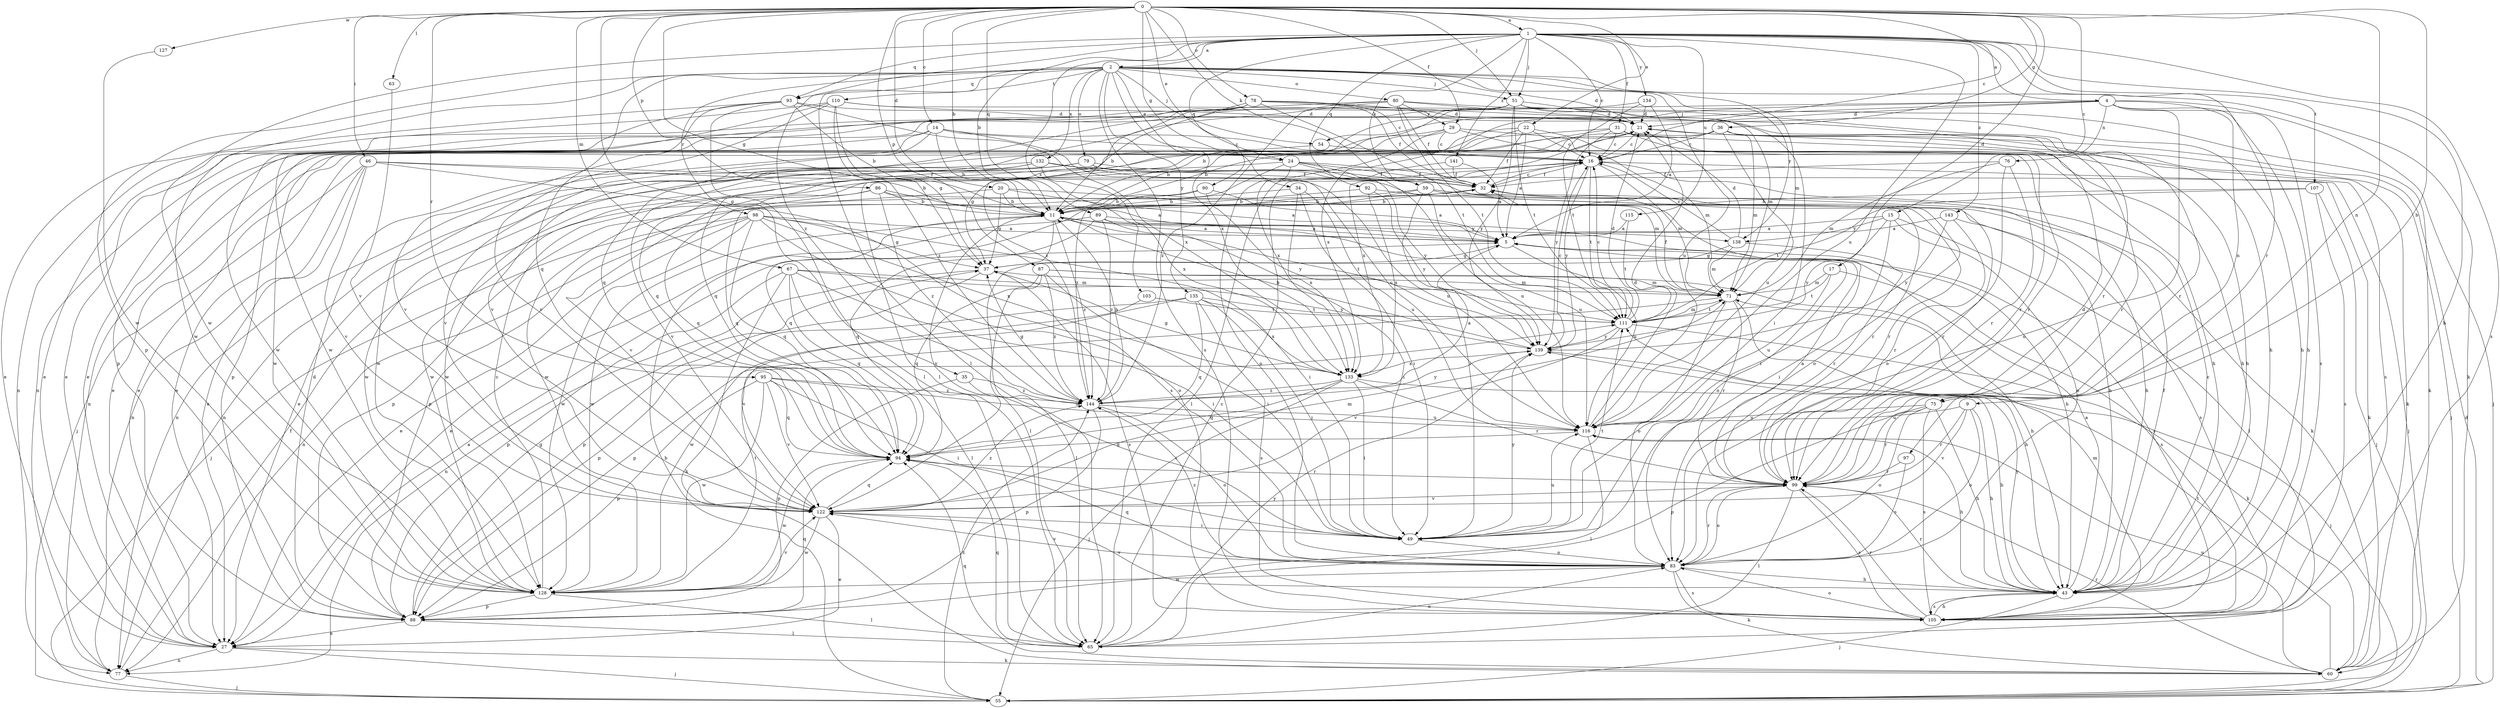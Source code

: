 strict digraph  {
0;
1;
2;
4;
5;
9;
11;
14;
15;
16;
17;
20;
21;
22;
24;
27;
29;
31;
32;
34;
35;
36;
37;
43;
46;
49;
51;
54;
55;
59;
60;
63;
65;
67;
71;
75;
76;
77;
78;
79;
80;
83;
86;
87;
88;
89;
90;
92;
93;
94;
95;
97;
98;
99;
103;
105;
107;
110;
111;
115;
116;
122;
127;
128;
132;
133;
134;
135;
138;
139;
141;
143;
144;
0 -> 1  [label=a];
0 -> 9  [label=b];
0 -> 11  [label=b];
0 -> 14  [label=c];
0 -> 15  [label=c];
0 -> 16  [label=c];
0 -> 17  [label=d];
0 -> 20  [label=d];
0 -> 22  [label=e];
0 -> 24  [label=e];
0 -> 29  [label=f];
0 -> 34  [label=g];
0 -> 35  [label=g];
0 -> 36  [label=g];
0 -> 37  [label=g];
0 -> 46  [label=i];
0 -> 51  [label=j];
0 -> 59  [label=k];
0 -> 63  [label=l];
0 -> 67  [label=m];
0 -> 75  [label=n];
0 -> 78  [label=o];
0 -> 86  [label=p];
0 -> 87  [label=p];
0 -> 89  [label=q];
0 -> 95  [label=r];
0 -> 127  [label=w];
1 -> 2  [label=a];
1 -> 4  [label=a];
1 -> 11  [label=b];
1 -> 16  [label=c];
1 -> 31  [label=f];
1 -> 43  [label=h];
1 -> 51  [label=j];
1 -> 59  [label=k];
1 -> 90  [label=q];
1 -> 92  [label=q];
1 -> 93  [label=q];
1 -> 97  [label=r];
1 -> 103  [label=s];
1 -> 105  [label=s];
1 -> 107  [label=t];
1 -> 115  [label=u];
1 -> 116  [label=u];
1 -> 128  [label=w];
1 -> 134  [label=y];
1 -> 141  [label=z];
1 -> 143  [label=z];
1 -> 144  [label=z];
2 -> 21  [label=d];
2 -> 24  [label=e];
2 -> 51  [label=j];
2 -> 54  [label=j];
2 -> 60  [label=k];
2 -> 65  [label=l];
2 -> 71  [label=m];
2 -> 79  [label=o];
2 -> 80  [label=o];
2 -> 88  [label=p];
2 -> 93  [label=q];
2 -> 94  [label=q];
2 -> 98  [label=r];
2 -> 105  [label=s];
2 -> 110  [label=t];
2 -> 116  [label=u];
2 -> 128  [label=w];
2 -> 132  [label=x];
2 -> 133  [label=x];
2 -> 135  [label=y];
2 -> 138  [label=y];
4 -> 21  [label=d];
4 -> 27  [label=e];
4 -> 43  [label=h];
4 -> 54  [label=j];
4 -> 55  [label=j];
4 -> 75  [label=n];
4 -> 76  [label=n];
4 -> 83  [label=o];
4 -> 105  [label=s];
4 -> 133  [label=x];
5 -> 37  [label=g];
5 -> 105  [label=s];
5 -> 116  [label=u];
9 -> 43  [label=h];
9 -> 83  [label=o];
9 -> 99  [label=r];
9 -> 116  [label=u];
9 -> 122  [label=v];
11 -> 5  [label=a];
11 -> 65  [label=l];
11 -> 83  [label=o];
11 -> 111  [label=t];
11 -> 122  [label=v];
11 -> 128  [label=w];
11 -> 138  [label=y];
11 -> 144  [label=z];
14 -> 11  [label=b];
14 -> 16  [label=c];
14 -> 88  [label=p];
14 -> 99  [label=r];
14 -> 116  [label=u];
14 -> 122  [label=v];
14 -> 128  [label=w];
15 -> 5  [label=a];
15 -> 49  [label=i];
15 -> 65  [label=l];
15 -> 83  [label=o];
15 -> 138  [label=y];
15 -> 139  [label=y];
16 -> 32  [label=f];
16 -> 55  [label=j];
16 -> 71  [label=m];
16 -> 111  [label=t];
16 -> 128  [label=w];
16 -> 139  [label=y];
17 -> 71  [label=m];
17 -> 105  [label=s];
17 -> 111  [label=t];
17 -> 116  [label=u];
20 -> 5  [label=a];
20 -> 11  [label=b];
20 -> 37  [label=g];
20 -> 94  [label=q];
20 -> 99  [label=r];
21 -> 16  [label=c];
21 -> 55  [label=j];
21 -> 94  [label=q];
21 -> 133  [label=x];
22 -> 5  [label=a];
22 -> 16  [label=c];
22 -> 27  [label=e];
22 -> 32  [label=f];
22 -> 43  [label=h];
22 -> 128  [label=w];
24 -> 32  [label=f];
24 -> 60  [label=k];
24 -> 83  [label=o];
24 -> 116  [label=u];
24 -> 128  [label=w];
24 -> 139  [label=y];
24 -> 144  [label=z];
27 -> 5  [label=a];
27 -> 55  [label=j];
27 -> 60  [label=k];
27 -> 77  [label=n];
29 -> 11  [label=b];
29 -> 16  [label=c];
29 -> 27  [label=e];
29 -> 43  [label=h];
29 -> 71  [label=m];
29 -> 133  [label=x];
31 -> 11  [label=b];
31 -> 16  [label=c];
31 -> 27  [label=e];
31 -> 43  [label=h];
31 -> 60  [label=k];
31 -> 105  [label=s];
31 -> 139  [label=y];
32 -> 11  [label=b];
32 -> 16  [label=c];
32 -> 49  [label=i];
32 -> 88  [label=p];
34 -> 11  [label=b];
34 -> 49  [label=i];
34 -> 116  [label=u];
34 -> 133  [label=x];
35 -> 49  [label=i];
35 -> 88  [label=p];
35 -> 144  [label=z];
36 -> 16  [label=c];
36 -> 37  [label=g];
36 -> 71  [label=m];
36 -> 94  [label=q];
36 -> 99  [label=r];
36 -> 116  [label=u];
37 -> 71  [label=m];
37 -> 77  [label=n];
37 -> 88  [label=p];
37 -> 105  [label=s];
43 -> 5  [label=a];
43 -> 16  [label=c];
43 -> 32  [label=f];
43 -> 55  [label=j];
43 -> 99  [label=r];
43 -> 105  [label=s];
43 -> 122  [label=v];
43 -> 139  [label=y];
46 -> 11  [label=b];
46 -> 27  [label=e];
46 -> 32  [label=f];
46 -> 55  [label=j];
46 -> 77  [label=n];
46 -> 105  [label=s];
46 -> 122  [label=v];
49 -> 83  [label=o];
49 -> 111  [label=t];
49 -> 116  [label=u];
49 -> 139  [label=y];
51 -> 11  [label=b];
51 -> 21  [label=d];
51 -> 60  [label=k];
51 -> 71  [label=m];
51 -> 94  [label=q];
51 -> 99  [label=r];
51 -> 111  [label=t];
51 -> 139  [label=y];
51 -> 144  [label=z];
54 -> 77  [label=n];
54 -> 99  [label=r];
55 -> 11  [label=b];
55 -> 21  [label=d];
55 -> 144  [label=z];
59 -> 11  [label=b];
59 -> 43  [label=h];
59 -> 49  [label=i];
59 -> 60  [label=k];
59 -> 94  [label=q];
59 -> 99  [label=r];
59 -> 116  [label=u];
60 -> 94  [label=q];
60 -> 99  [label=r];
60 -> 111  [label=t];
60 -> 116  [label=u];
63 -> 122  [label=v];
65 -> 16  [label=c];
65 -> 83  [label=o];
65 -> 94  [label=q];
65 -> 139  [label=y];
67 -> 49  [label=i];
67 -> 60  [label=k];
67 -> 65  [label=l];
67 -> 71  [label=m];
67 -> 88  [label=p];
67 -> 94  [label=q];
67 -> 139  [label=y];
71 -> 32  [label=f];
71 -> 43  [label=h];
71 -> 83  [label=o];
71 -> 88  [label=p];
71 -> 99  [label=r];
71 -> 111  [label=t];
75 -> 43  [label=h];
75 -> 83  [label=o];
75 -> 88  [label=p];
75 -> 99  [label=r];
75 -> 105  [label=s];
75 -> 116  [label=u];
76 -> 32  [label=f];
76 -> 71  [label=m];
76 -> 83  [label=o];
76 -> 99  [label=r];
77 -> 32  [label=f];
77 -> 55  [label=j];
78 -> 11  [label=b];
78 -> 16  [label=c];
78 -> 21  [label=d];
78 -> 27  [label=e];
78 -> 32  [label=f];
78 -> 43  [label=h];
78 -> 88  [label=p];
78 -> 111  [label=t];
78 -> 122  [label=v];
79 -> 27  [label=e];
79 -> 32  [label=f];
79 -> 71  [label=m];
79 -> 77  [label=n];
79 -> 83  [label=o];
79 -> 128  [label=w];
80 -> 27  [label=e];
80 -> 32  [label=f];
80 -> 43  [label=h];
80 -> 49  [label=i];
80 -> 65  [label=l];
80 -> 111  [label=t];
80 -> 144  [label=z];
80 -> 29  [label=y];
83 -> 43  [label=h];
83 -> 60  [label=k];
83 -> 94  [label=q];
83 -> 99  [label=r];
83 -> 105  [label=s];
83 -> 122  [label=v];
83 -> 128  [label=w];
83 -> 144  [label=z];
86 -> 5  [label=a];
86 -> 11  [label=b];
86 -> 43  [label=h];
86 -> 94  [label=q];
86 -> 122  [label=v];
86 -> 144  [label=z];
87 -> 43  [label=h];
87 -> 49  [label=i];
87 -> 65  [label=l];
87 -> 71  [label=m];
87 -> 94  [label=q];
87 -> 144  [label=z];
88 -> 21  [label=d];
88 -> 27  [label=e];
88 -> 37  [label=g];
88 -> 65  [label=l];
88 -> 94  [label=q];
89 -> 5  [label=a];
89 -> 27  [label=e];
89 -> 43  [label=h];
89 -> 49  [label=i];
89 -> 94  [label=q];
89 -> 144  [label=z];
90 -> 5  [label=a];
90 -> 11  [label=b];
90 -> 88  [label=p];
90 -> 139  [label=y];
92 -> 11  [label=b];
92 -> 99  [label=r];
92 -> 133  [label=x];
92 -> 139  [label=y];
93 -> 11  [label=b];
93 -> 21  [label=d];
93 -> 27  [label=e];
93 -> 65  [label=l];
93 -> 122  [label=v];
93 -> 128  [label=w];
93 -> 133  [label=x];
94 -> 99  [label=r];
94 -> 128  [label=w];
95 -> 49  [label=i];
95 -> 88  [label=p];
95 -> 94  [label=q];
95 -> 116  [label=u];
95 -> 122  [label=v];
95 -> 128  [label=w];
95 -> 144  [label=z];
97 -> 83  [label=o];
97 -> 99  [label=r];
98 -> 5  [label=a];
98 -> 27  [label=e];
98 -> 37  [label=g];
98 -> 49  [label=i];
98 -> 55  [label=j];
98 -> 77  [label=n];
98 -> 83  [label=o];
98 -> 94  [label=q];
98 -> 128  [label=w];
98 -> 133  [label=x];
99 -> 5  [label=a];
99 -> 21  [label=d];
99 -> 65  [label=l];
99 -> 83  [label=o];
99 -> 105  [label=s];
99 -> 122  [label=v];
103 -> 111  [label=t];
103 -> 122  [label=v];
105 -> 43  [label=h];
105 -> 71  [label=m];
105 -> 83  [label=o];
105 -> 99  [label=r];
107 -> 11  [label=b];
107 -> 55  [label=j];
107 -> 105  [label=s];
107 -> 111  [label=t];
110 -> 21  [label=d];
110 -> 37  [label=g];
110 -> 77  [label=n];
110 -> 99  [label=r];
110 -> 122  [label=v];
110 -> 128  [label=w];
110 -> 144  [label=z];
111 -> 16  [label=c];
111 -> 21  [label=d];
111 -> 60  [label=k];
111 -> 71  [label=m];
111 -> 122  [label=v];
111 -> 139  [label=y];
115 -> 5  [label=a];
115 -> 111  [label=t];
116 -> 21  [label=d];
116 -> 43  [label=h];
116 -> 65  [label=l];
116 -> 94  [label=q];
122 -> 27  [label=e];
122 -> 49  [label=i];
122 -> 71  [label=m];
122 -> 94  [label=q];
122 -> 128  [label=w];
122 -> 144  [label=z];
127 -> 128  [label=w];
128 -> 16  [label=c];
128 -> 65  [label=l];
128 -> 88  [label=p];
128 -> 111  [label=t];
128 -> 122  [label=v];
132 -> 32  [label=f];
132 -> 77  [label=n];
132 -> 116  [label=u];
132 -> 122  [label=v];
132 -> 128  [label=w];
132 -> 133  [label=x];
133 -> 37  [label=g];
133 -> 43  [label=h];
133 -> 49  [label=i];
133 -> 55  [label=j];
133 -> 94  [label=q];
133 -> 99  [label=r];
133 -> 144  [label=z];
134 -> 5  [label=a];
134 -> 21  [label=d];
134 -> 77  [label=n];
134 -> 111  [label=t];
135 -> 49  [label=i];
135 -> 88  [label=p];
135 -> 94  [label=q];
135 -> 105  [label=s];
135 -> 111  [label=t];
135 -> 128  [label=w];
135 -> 133  [label=x];
138 -> 16  [label=c];
138 -> 21  [label=d];
138 -> 37  [label=g];
138 -> 71  [label=m];
138 -> 99  [label=r];
139 -> 11  [label=b];
139 -> 16  [label=c];
139 -> 55  [label=j];
139 -> 133  [label=x];
141 -> 5  [label=a];
141 -> 32  [label=f];
141 -> 65  [label=l];
143 -> 5  [label=a];
143 -> 99  [label=r];
143 -> 105  [label=s];
143 -> 139  [label=y];
144 -> 5  [label=a];
144 -> 11  [label=b];
144 -> 37  [label=g];
144 -> 83  [label=o];
144 -> 88  [label=p];
144 -> 116  [label=u];
144 -> 139  [label=y];
}

